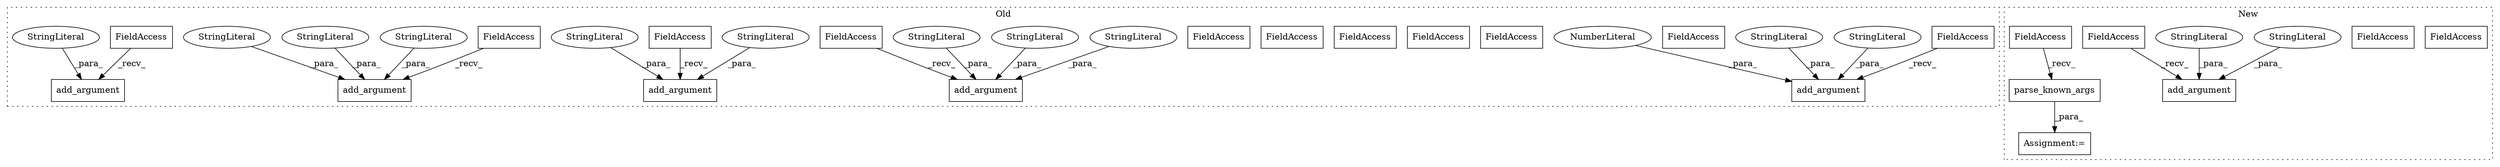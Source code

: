 digraph G {
subgraph cluster0 {
1 [label="add_argument" a="32" s="4274,4342" l="13,1" shape="box"];
3 [label="StringLiteral" a="45" s="4287" l="18" shape="ellipse"];
4 [label="StringLiteral" a="45" s="4306" l="29" shape="ellipse"];
6 [label="NumberLiteral" a="34" s="4340" l="2" shape="ellipse"];
7 [label="FieldAccess" a="22" s="4267" l="6" shape="box"];
10 [label="add_argument" a="32" s="4358,4451" l="13,1" shape="box"];
11 [label="StringLiteral" a="45" s="4439" l="12" shape="ellipse"];
12 [label="add_argument" a="32" s="4166,4258" l="13,1" shape="box"];
14 [label="FieldAccess" a="22" s="4460" l="6" shape="box"];
15 [label="add_argument" a="32" s="4550,4624" l="13,1" shape="box"];
16 [label="FieldAccess" a="22" s="4638" l="6" shape="box"];
17 [label="add_argument" a="32" s="4467,4534" l="13,1" shape="box"];
18 [label="FieldAccess" a="22" s="4159" l="6" shape="box"];
19 [label="FieldAccess" a="22" s="4543" l="6" shape="box"];
20 [label="FieldAccess" a="22" s="4351" l="6" shape="box"];
21 [label="StringLiteral" a="45" s="4253" l="5" shape="ellipse"];
22 [label="StringLiteral" a="45" s="4179" l="10" shape="ellipse"];
23 [label="StringLiteral" a="45" s="4563" l="10" shape="ellipse"];
24 [label="StringLiteral" a="45" s="4612" l="12" shape="ellipse"];
25 [label="StringLiteral" a="45" s="4382" l="56" shape="ellipse"];
28 [label="StringLiteral" a="45" s="4190" l="15" shape="ellipse"];
29 [label="StringLiteral" a="45" s="4371" l="10" shape="ellipse"];
30 [label="StringLiteral" a="45" s="4522" l="12" shape="ellipse"];
31 [label="FieldAccess" a="22" s="4267" l="6" shape="box"];
32 [label="FieldAccess" a="22" s="4159" l="6" shape="box"];
33 [label="FieldAccess" a="22" s="4351" l="6" shape="box"];
34 [label="FieldAccess" a="22" s="4460" l="6" shape="box"];
35 [label="FieldAccess" a="22" s="4543" l="6" shape="box"];
label = "Old";
style="dotted";
}
subgraph cluster1 {
2 [label="parse_known_args" a="32" s="3099" l="18" shape="box"];
5 [label="Assignment:=" a="7" s="3090" l="2" shape="box"];
8 [label="FieldAccess" a="22" s="3092" l="6" shape="box"];
9 [label="add_argument" a="32" s="2980,3056" l="13,1" shape="box"];
13 [label="FieldAccess" a="22" s="2973" l="6" shape="box"];
26 [label="StringLiteral" a="45" s="3043" l="13" shape="ellipse"];
27 [label="StringLiteral" a="45" s="3004" l="31" shape="ellipse"];
36 [label="FieldAccess" a="22" s="2973" l="6" shape="box"];
37 [label="FieldAccess" a="22" s="3092" l="6" shape="box"];
label = "New";
style="dotted";
}
2 -> 5 [label="_para_"];
3 -> 1 [label="_para_"];
4 -> 1 [label="_para_"];
6 -> 1 [label="_para_"];
11 -> 10 [label="_para_"];
21 -> 12 [label="_para_"];
22 -> 12 [label="_para_"];
23 -> 15 [label="_para_"];
24 -> 15 [label="_para_"];
25 -> 10 [label="_para_"];
26 -> 9 [label="_para_"];
27 -> 9 [label="_para_"];
28 -> 12 [label="_para_"];
29 -> 10 [label="_para_"];
30 -> 17 [label="_para_"];
31 -> 1 [label="_recv_"];
32 -> 12 [label="_recv_"];
33 -> 10 [label="_recv_"];
34 -> 17 [label="_recv_"];
35 -> 15 [label="_recv_"];
36 -> 9 [label="_recv_"];
37 -> 2 [label="_recv_"];
}